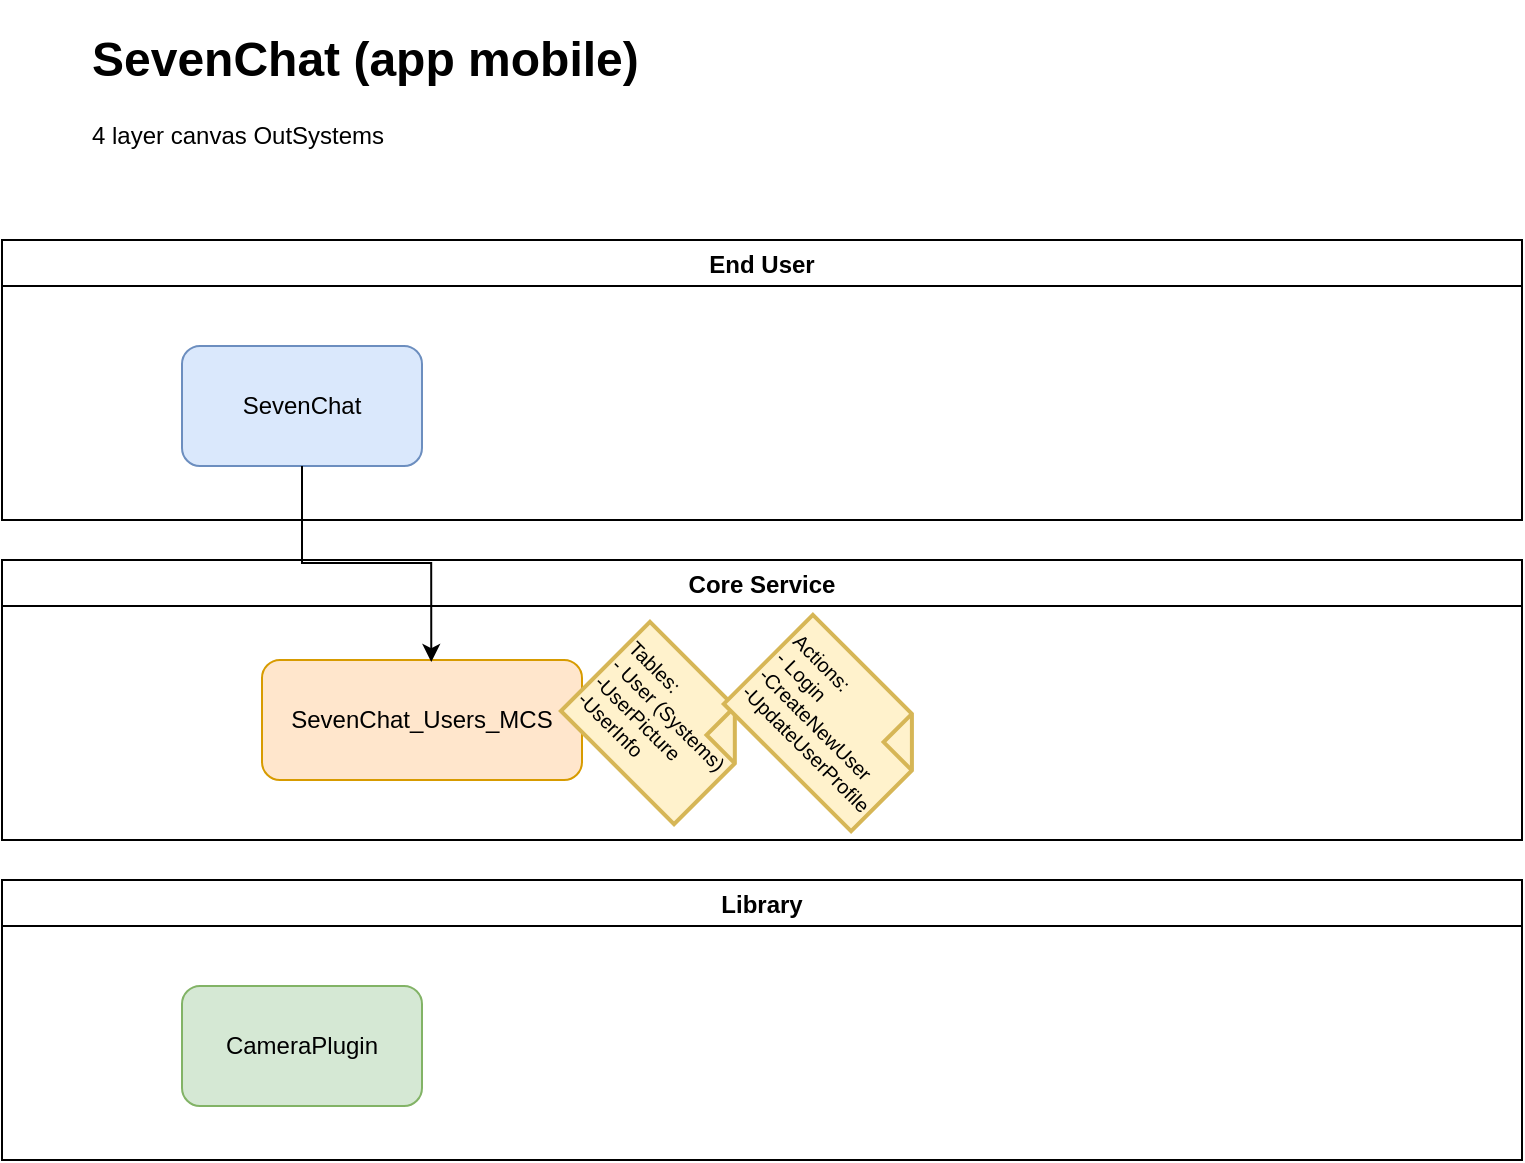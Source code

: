<mxfile version="13.1.9" type="github"><diagram id="fcSZSJxZxRjQ1TfmU7rD" name="Page-1"><mxGraphModel dx="1016" dy="544" grid="1" gridSize="10" guides="1" tooltips="1" connect="1" arrows="1" fold="1" page="1" pageScale="1" pageWidth="827" pageHeight="1169" math="0" shadow="0"><root><mxCell id="0"/><mxCell id="1" parent="0"/><mxCell id="A9gSCDp1dpf7Wt0xUrhI-1" value="End User" style="swimlane;" vertex="1" parent="1"><mxGeometry x="40" y="130" width="760" height="140" as="geometry"/></mxCell><mxCell id="A9gSCDp1dpf7Wt0xUrhI-4" value="SevenChat" style="rounded=1;whiteSpace=wrap;html=1;fillColor=#dae8fc;strokeColor=#6c8ebf;" vertex="1" parent="A9gSCDp1dpf7Wt0xUrhI-1"><mxGeometry x="90" y="53" width="120" height="60" as="geometry"/></mxCell><mxCell id="A9gSCDp1dpf7Wt0xUrhI-3" value="&lt;h1&gt;SevenChat (app mobile)&lt;/h1&gt;&lt;p&gt;4 layer canvas OutSystems&lt;/p&gt;" style="text;html=1;strokeColor=none;fillColor=none;spacing=5;spacingTop=-20;whiteSpace=wrap;overflow=hidden;rounded=0;" vertex="1" parent="1"><mxGeometry x="80" y="20" width="680" height="120" as="geometry"/></mxCell><mxCell id="A9gSCDp1dpf7Wt0xUrhI-5" value="Core Service" style="swimlane;" vertex="1" parent="1"><mxGeometry x="40" y="290" width="760" height="140" as="geometry"/></mxCell><mxCell id="A9gSCDp1dpf7Wt0xUrhI-6" value="SevenChat_Users_MCS" style="rounded=1;whiteSpace=wrap;html=1;fillColor=#ffe6cc;strokeColor=#d79b00;" vertex="1" parent="A9gSCDp1dpf7Wt0xUrhI-5"><mxGeometry x="130" y="50" width="160" height="60" as="geometry"/></mxCell><mxCell id="A9gSCDp1dpf7Wt0xUrhI-9" value="Tables:&lt;br style=&quot;font-size: 10px;&quot;&gt;- User (Systems)&lt;br style=&quot;font-size: 10px;&quot;&gt;-UserPicture&lt;br style=&quot;font-size: 10px;&quot;&gt;-UserInfo" style="shape=note;strokeWidth=2;fontSize=10;size=20;whiteSpace=wrap;html=1;fillColor=#fff2cc;strokeColor=#d6b656;rotation=45;align=left;" vertex="1" parent="A9gSCDp1dpf7Wt0xUrhI-5"><mxGeometry x="290" y="50.0" width="80" height="63" as="geometry"/></mxCell><mxCell id="A9gSCDp1dpf7Wt0xUrhI-11" value="Actions:&lt;br style=&quot;font-size: 10px&quot;&gt;- Login&lt;br&gt;-CreateNewUser&lt;br&gt;-UpdateUserProfile" style="shape=note;strokeWidth=2;fontSize=10;size=20;whiteSpace=wrap;html=1;fillColor=#fff2cc;strokeColor=#d6b656;rotation=45;align=left;" vertex="1" parent="A9gSCDp1dpf7Wt0xUrhI-5"><mxGeometry x="370" y="50" width="90" height="63" as="geometry"/></mxCell><mxCell id="A9gSCDp1dpf7Wt0xUrhI-7" value="Library" style="swimlane;" vertex="1" parent="1"><mxGeometry x="40" y="450" width="760" height="140" as="geometry"/></mxCell><mxCell id="A9gSCDp1dpf7Wt0xUrhI-8" value="CameraPlugin" style="rounded=1;whiteSpace=wrap;html=1;fillColor=#d5e8d4;strokeColor=#82b366;" vertex="1" parent="A9gSCDp1dpf7Wt0xUrhI-7"><mxGeometry x="90" y="53" width="120" height="60" as="geometry"/></mxCell><mxCell id="A9gSCDp1dpf7Wt0xUrhI-10" style="edgeStyle=orthogonalEdgeStyle;rounded=0;orthogonalLoop=1;jettySize=auto;html=1;entryX=0.529;entryY=0.017;entryDx=0;entryDy=0;entryPerimeter=0;fontSize=10;" edge="1" parent="1" source="A9gSCDp1dpf7Wt0xUrhI-4" target="A9gSCDp1dpf7Wt0xUrhI-6"><mxGeometry relative="1" as="geometry"/></mxCell></root></mxGraphModel></diagram></mxfile>